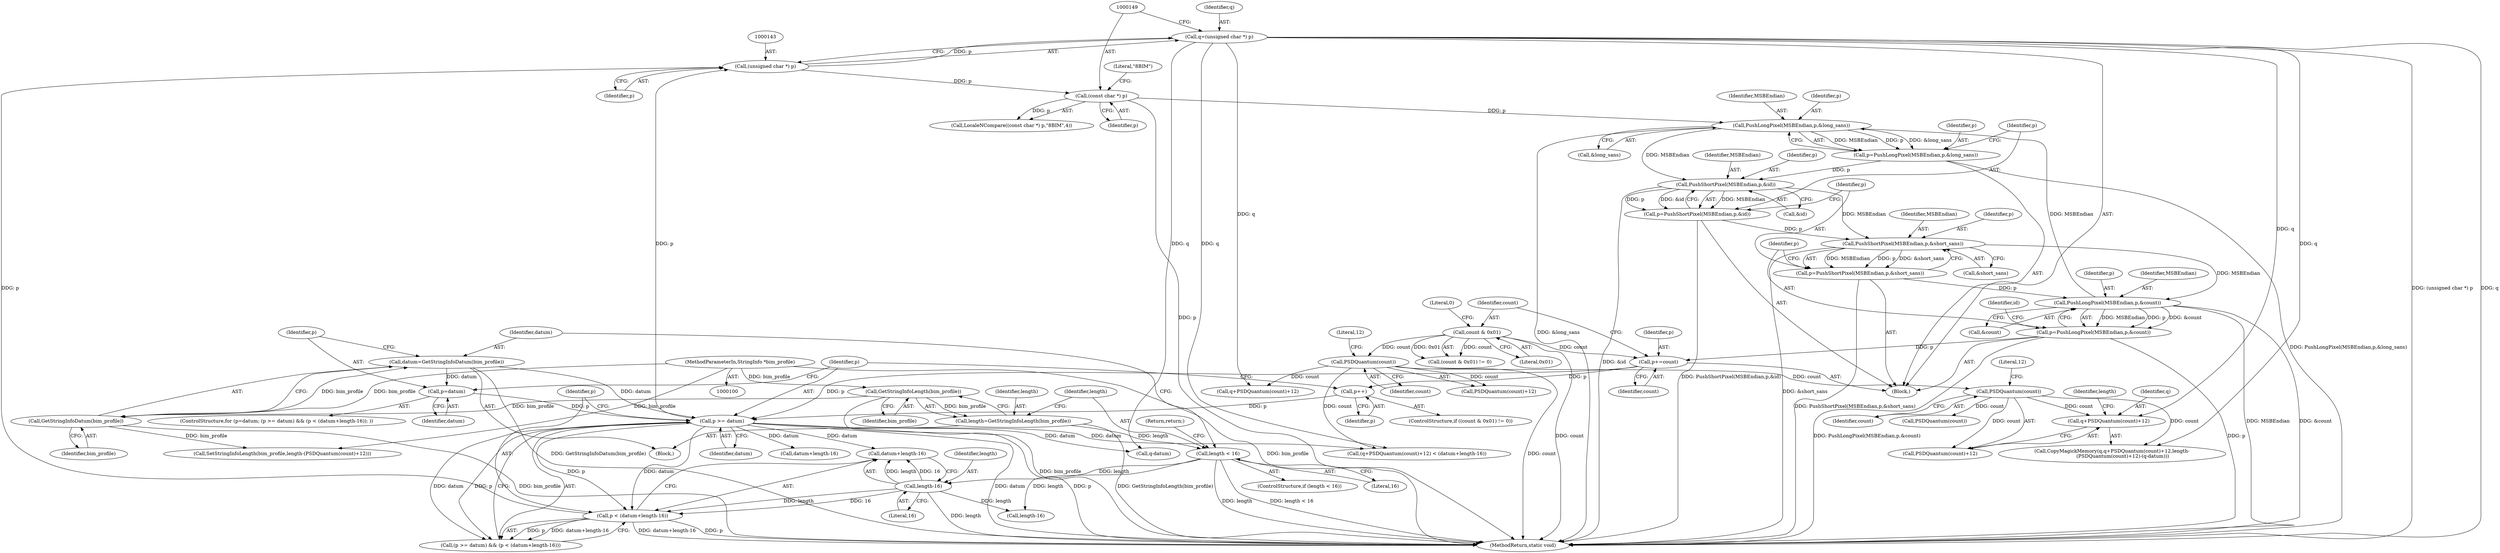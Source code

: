 digraph "0_ImageMagick_53c1dcd34bed85181b901bfce1a2322f85a59472@pointer" {
"1000206" [label="(Call,q+PSDQuantum(count)+12)"];
"1000140" [label="(Call,q=(unsigned char *) p)"];
"1000142" [label="(Call,(unsigned char *) p)"];
"1000131" [label="(Call,p < (datum+length-16))"];
"1000128" [label="(Call,p >= datum)"];
"1000124" [label="(Call,p=datum)"];
"1000119" [label="(Call,datum=GetStringInfoDatum(bim_profile))"];
"1000121" [label="(Call,GetStringInfoDatum(bim_profile))"];
"1000112" [label="(Call,GetStringInfoLength(bim_profile))"];
"1000101" [label="(MethodParameterIn,StringInfo *bim_profile)"];
"1000231" [label="(Call,p+=count)"];
"1000236" [label="(Call,count & 0x01)"];
"1000176" [label="(Call,p=PushLongPixel(MSBEndian,p,&count))"];
"1000178" [label="(Call,PushLongPixel(MSBEndian,p,&count))"];
"1000171" [label="(Call,PushShortPixel(MSBEndian,p,&short_sans))"];
"1000164" [label="(Call,PushShortPixel(MSBEndian,p,&id))"];
"1000157" [label="(Call,PushLongPixel(MSBEndian,p,&long_sans))"];
"1000148" [label="(Call,(const char *) p)"];
"1000155" [label="(Call,p=PushLongPixel(MSBEndian,p,&long_sans))"];
"1000162" [label="(Call,p=PushShortPixel(MSBEndian,p,&id))"];
"1000169" [label="(Call,p=PushShortPixel(MSBEndian,p,&short_sans))"];
"1000240" [label="(Call,p++)"];
"1000135" [label="(Call,length-16)"];
"1000115" [label="(Call,length < 16)"];
"1000110" [label="(Call,length=GetStringInfoLength(bim_profile))"];
"1000209" [label="(Call,PSDQuantum(count))"];
"1000193" [label="(Call,PSDQuantum(count))"];
"1000171" [label="(Call,PushShortPixel(MSBEndian,p,&short_sans))"];
"1000241" [label="(Identifier,p)"];
"1000126" [label="(Identifier,datum)"];
"1000167" [label="(Call,&id)"];
"1000131" [label="(Call,p < (datum+length-16))"];
"1000185" [label="(Identifier,id)"];
"1000236" [label="(Call,count & 0x01)"];
"1000239" [label="(Literal,0)"];
"1000166" [label="(Identifier,p)"];
"1000181" [label="(Call,&count)"];
"1000123" [label="(ControlStructure,for (p=datum; (p >= datum) && (p < (datum+length-16)); ))"];
"1000144" [label="(Identifier,p)"];
"1000159" [label="(Identifier,p)"];
"1000240" [label="(Call,p++)"];
"1000176" [label="(Call,p=PushLongPixel(MSBEndian,p,&count))"];
"1000158" [label="(Identifier,MSBEndian)"];
"1000234" [label="(ControlStructure,if ((count & 0x01) != 0))"];
"1000194" [label="(Identifier,count)"];
"1000189" [label="(Call,(q+PSDQuantum(count)+12) < (datum+length-16))"];
"1000233" [label="(Identifier,count)"];
"1000238" [label="(Literal,0x01)"];
"1000138" [label="(Block,)"];
"1000156" [label="(Identifier,p)"];
"1000180" [label="(Identifier,p)"];
"1000122" [label="(Identifier,bim_profile)"];
"1000242" [label="(MethodReturn,static void)"];
"1000119" [label="(Call,datum=GetStringInfoDatum(bim_profile))"];
"1000237" [label="(Identifier,count)"];
"1000211" [label="(Literal,12)"];
"1000125" [label="(Identifier,p)"];
"1000206" [label="(Call,q+PSDQuantum(count)+12)"];
"1000177" [label="(Identifier,p)"];
"1000213" [label="(Identifier,length)"];
"1000121" [label="(Call,GetStringInfoDatum(bim_profile))"];
"1000209" [label="(Call,PSDQuantum(count))"];
"1000111" [label="(Identifier,length)"];
"1000118" [label="(Return,return;)"];
"1000169" [label="(Call,p=PushShortPixel(MSBEndian,p,&short_sans))"];
"1000216" [label="(Call,PSDQuantum(count))"];
"1000178" [label="(Call,PushLongPixel(MSBEndian,p,&count))"];
"1000142" [label="(Call,(unsigned char *) p)"];
"1000150" [label="(Identifier,p)"];
"1000148" [label="(Call,(const char *) p)"];
"1000135" [label="(Call,length-16)"];
"1000112" [label="(Call,GetStringInfoLength(bim_profile))"];
"1000127" [label="(Call,(p >= datum) && (p < (datum+length-16)))"];
"1000141" [label="(Identifier,q)"];
"1000174" [label="(Call,&short_sans)"];
"1000170" [label="(Identifier,p)"];
"1000232" [label="(Identifier,p)"];
"1000110" [label="(Call,length=GetStringInfoLength(bim_profile))"];
"1000163" [label="(Identifier,p)"];
"1000210" [label="(Identifier,count)"];
"1000128" [label="(Call,p >= datum)"];
"1000179" [label="(Identifier,MSBEndian)"];
"1000195" [label="(Literal,12)"];
"1000113" [label="(Identifier,bim_profile)"];
"1000192" [label="(Call,PSDQuantum(count)+12)"];
"1000173" [label="(Identifier,p)"];
"1000114" [label="(ControlStructure,if (length < 16))"];
"1000193" [label="(Call,PSDQuantum(count))"];
"1000157" [label="(Call,PushLongPixel(MSBEndian,p,&long_sans))"];
"1000129" [label="(Identifier,p)"];
"1000101" [label="(MethodParameterIn,StringInfo *bim_profile)"];
"1000120" [label="(Identifier,datum)"];
"1000231" [label="(Call,p+=count)"];
"1000235" [label="(Call,(count & 0x01) != 0)"];
"1000196" [label="(Call,datum+length-16)"];
"1000130" [label="(Identifier,datum)"];
"1000140" [label="(Call,q=(unsigned char *) p)"];
"1000198" [label="(Call,length-16)"];
"1000219" [label="(Call,q-datum)"];
"1000155" [label="(Call,p=PushLongPixel(MSBEndian,p,&long_sans))"];
"1000204" [label="(Call,CopyMagickMemory(q,q+PSDQuantum(count)+12,length-\n              (PSDQuantum(count)+12)-(q-datum)))"];
"1000172" [label="(Identifier,MSBEndian)"];
"1000165" [label="(Identifier,MSBEndian)"];
"1000162" [label="(Call,p=PushShortPixel(MSBEndian,p,&id))"];
"1000222" [label="(Call,SetStringInfoLength(bim_profile,length-(PSDQuantum(count)+12)))"];
"1000124" [label="(Call,p=datum)"];
"1000136" [label="(Identifier,length)"];
"1000164" [label="(Call,PushShortPixel(MSBEndian,p,&id))"];
"1000147" [label="(Call,LocaleNCompare((const char *) p,\"8BIM\",4))"];
"1000208" [label="(Call,PSDQuantum(count)+12)"];
"1000137" [label="(Literal,16)"];
"1000132" [label="(Identifier,p)"];
"1000115" [label="(Call,length < 16)"];
"1000102" [label="(Block,)"];
"1000116" [label="(Identifier,length)"];
"1000133" [label="(Call,datum+length-16)"];
"1000117" [label="(Literal,16)"];
"1000160" [label="(Call,&long_sans)"];
"1000190" [label="(Call,q+PSDQuantum(count)+12)"];
"1000151" [label="(Literal,\"8BIM\")"];
"1000207" [label="(Identifier,q)"];
"1000206" -> "1000204"  [label="AST: "];
"1000206" -> "1000208"  [label="CFG: "];
"1000207" -> "1000206"  [label="AST: "];
"1000208" -> "1000206"  [label="AST: "];
"1000213" -> "1000206"  [label="CFG: "];
"1000140" -> "1000206"  [label="DDG: q"];
"1000209" -> "1000206"  [label="DDG: count"];
"1000140" -> "1000138"  [label="AST: "];
"1000140" -> "1000142"  [label="CFG: "];
"1000141" -> "1000140"  [label="AST: "];
"1000142" -> "1000140"  [label="AST: "];
"1000149" -> "1000140"  [label="CFG: "];
"1000140" -> "1000242"  [label="DDG: (unsigned char *) p"];
"1000140" -> "1000242"  [label="DDG: q"];
"1000142" -> "1000140"  [label="DDG: p"];
"1000140" -> "1000189"  [label="DDG: q"];
"1000140" -> "1000190"  [label="DDG: q"];
"1000140" -> "1000204"  [label="DDG: q"];
"1000140" -> "1000219"  [label="DDG: q"];
"1000142" -> "1000144"  [label="CFG: "];
"1000143" -> "1000142"  [label="AST: "];
"1000144" -> "1000142"  [label="AST: "];
"1000131" -> "1000142"  [label="DDG: p"];
"1000128" -> "1000142"  [label="DDG: p"];
"1000142" -> "1000148"  [label="DDG: p"];
"1000131" -> "1000127"  [label="AST: "];
"1000131" -> "1000133"  [label="CFG: "];
"1000132" -> "1000131"  [label="AST: "];
"1000133" -> "1000131"  [label="AST: "];
"1000127" -> "1000131"  [label="CFG: "];
"1000131" -> "1000242"  [label="DDG: p"];
"1000131" -> "1000242"  [label="DDG: datum+length-16"];
"1000131" -> "1000127"  [label="DDG: p"];
"1000131" -> "1000127"  [label="DDG: datum+length-16"];
"1000128" -> "1000131"  [label="DDG: p"];
"1000128" -> "1000131"  [label="DDG: datum"];
"1000135" -> "1000131"  [label="DDG: length"];
"1000135" -> "1000131"  [label="DDG: 16"];
"1000128" -> "1000127"  [label="AST: "];
"1000128" -> "1000130"  [label="CFG: "];
"1000129" -> "1000128"  [label="AST: "];
"1000130" -> "1000128"  [label="AST: "];
"1000132" -> "1000128"  [label="CFG: "];
"1000127" -> "1000128"  [label="CFG: "];
"1000128" -> "1000242"  [label="DDG: datum"];
"1000128" -> "1000242"  [label="DDG: p"];
"1000128" -> "1000127"  [label="DDG: p"];
"1000128" -> "1000127"  [label="DDG: datum"];
"1000124" -> "1000128"  [label="DDG: p"];
"1000231" -> "1000128"  [label="DDG: p"];
"1000240" -> "1000128"  [label="DDG: p"];
"1000119" -> "1000128"  [label="DDG: datum"];
"1000128" -> "1000133"  [label="DDG: datum"];
"1000128" -> "1000189"  [label="DDG: datum"];
"1000128" -> "1000196"  [label="DDG: datum"];
"1000128" -> "1000219"  [label="DDG: datum"];
"1000124" -> "1000123"  [label="AST: "];
"1000124" -> "1000126"  [label="CFG: "];
"1000125" -> "1000124"  [label="AST: "];
"1000126" -> "1000124"  [label="AST: "];
"1000129" -> "1000124"  [label="CFG: "];
"1000119" -> "1000124"  [label="DDG: datum"];
"1000119" -> "1000102"  [label="AST: "];
"1000119" -> "1000121"  [label="CFG: "];
"1000120" -> "1000119"  [label="AST: "];
"1000121" -> "1000119"  [label="AST: "];
"1000125" -> "1000119"  [label="CFG: "];
"1000119" -> "1000242"  [label="DDG: GetStringInfoDatum(bim_profile)"];
"1000121" -> "1000119"  [label="DDG: bim_profile"];
"1000121" -> "1000122"  [label="CFG: "];
"1000122" -> "1000121"  [label="AST: "];
"1000121" -> "1000242"  [label="DDG: bim_profile"];
"1000112" -> "1000121"  [label="DDG: bim_profile"];
"1000101" -> "1000121"  [label="DDG: bim_profile"];
"1000121" -> "1000222"  [label="DDG: bim_profile"];
"1000112" -> "1000110"  [label="AST: "];
"1000112" -> "1000113"  [label="CFG: "];
"1000113" -> "1000112"  [label="AST: "];
"1000110" -> "1000112"  [label="CFG: "];
"1000112" -> "1000242"  [label="DDG: bim_profile"];
"1000112" -> "1000110"  [label="DDG: bim_profile"];
"1000101" -> "1000112"  [label="DDG: bim_profile"];
"1000101" -> "1000100"  [label="AST: "];
"1000101" -> "1000242"  [label="DDG: bim_profile"];
"1000101" -> "1000222"  [label="DDG: bim_profile"];
"1000231" -> "1000138"  [label="AST: "];
"1000231" -> "1000233"  [label="CFG: "];
"1000232" -> "1000231"  [label="AST: "];
"1000233" -> "1000231"  [label="AST: "];
"1000237" -> "1000231"  [label="CFG: "];
"1000236" -> "1000231"  [label="DDG: count"];
"1000176" -> "1000231"  [label="DDG: p"];
"1000231" -> "1000240"  [label="DDG: p"];
"1000236" -> "1000235"  [label="AST: "];
"1000236" -> "1000238"  [label="CFG: "];
"1000237" -> "1000236"  [label="AST: "];
"1000238" -> "1000236"  [label="AST: "];
"1000239" -> "1000236"  [label="CFG: "];
"1000236" -> "1000242"  [label="DDG: count"];
"1000236" -> "1000193"  [label="DDG: count"];
"1000236" -> "1000235"  [label="DDG: count"];
"1000236" -> "1000235"  [label="DDG: 0x01"];
"1000176" -> "1000138"  [label="AST: "];
"1000176" -> "1000178"  [label="CFG: "];
"1000177" -> "1000176"  [label="AST: "];
"1000178" -> "1000176"  [label="AST: "];
"1000185" -> "1000176"  [label="CFG: "];
"1000176" -> "1000242"  [label="DDG: PushLongPixel(MSBEndian,p,&count)"];
"1000176" -> "1000242"  [label="DDG: p"];
"1000178" -> "1000176"  [label="DDG: MSBEndian"];
"1000178" -> "1000176"  [label="DDG: p"];
"1000178" -> "1000176"  [label="DDG: &count"];
"1000178" -> "1000181"  [label="CFG: "];
"1000179" -> "1000178"  [label="AST: "];
"1000180" -> "1000178"  [label="AST: "];
"1000181" -> "1000178"  [label="AST: "];
"1000178" -> "1000242"  [label="DDG: MSBEndian"];
"1000178" -> "1000242"  [label="DDG: &count"];
"1000178" -> "1000157"  [label="DDG: MSBEndian"];
"1000171" -> "1000178"  [label="DDG: MSBEndian"];
"1000169" -> "1000178"  [label="DDG: p"];
"1000171" -> "1000169"  [label="AST: "];
"1000171" -> "1000174"  [label="CFG: "];
"1000172" -> "1000171"  [label="AST: "];
"1000173" -> "1000171"  [label="AST: "];
"1000174" -> "1000171"  [label="AST: "];
"1000169" -> "1000171"  [label="CFG: "];
"1000171" -> "1000242"  [label="DDG: &short_sans"];
"1000171" -> "1000169"  [label="DDG: MSBEndian"];
"1000171" -> "1000169"  [label="DDG: p"];
"1000171" -> "1000169"  [label="DDG: &short_sans"];
"1000164" -> "1000171"  [label="DDG: MSBEndian"];
"1000162" -> "1000171"  [label="DDG: p"];
"1000164" -> "1000162"  [label="AST: "];
"1000164" -> "1000167"  [label="CFG: "];
"1000165" -> "1000164"  [label="AST: "];
"1000166" -> "1000164"  [label="AST: "];
"1000167" -> "1000164"  [label="AST: "];
"1000162" -> "1000164"  [label="CFG: "];
"1000164" -> "1000242"  [label="DDG: &id"];
"1000164" -> "1000162"  [label="DDG: MSBEndian"];
"1000164" -> "1000162"  [label="DDG: p"];
"1000164" -> "1000162"  [label="DDG: &id"];
"1000157" -> "1000164"  [label="DDG: MSBEndian"];
"1000155" -> "1000164"  [label="DDG: p"];
"1000157" -> "1000155"  [label="AST: "];
"1000157" -> "1000160"  [label="CFG: "];
"1000158" -> "1000157"  [label="AST: "];
"1000159" -> "1000157"  [label="AST: "];
"1000160" -> "1000157"  [label="AST: "];
"1000155" -> "1000157"  [label="CFG: "];
"1000157" -> "1000242"  [label="DDG: &long_sans"];
"1000157" -> "1000155"  [label="DDG: MSBEndian"];
"1000157" -> "1000155"  [label="DDG: p"];
"1000157" -> "1000155"  [label="DDG: &long_sans"];
"1000148" -> "1000157"  [label="DDG: p"];
"1000148" -> "1000147"  [label="AST: "];
"1000148" -> "1000150"  [label="CFG: "];
"1000149" -> "1000148"  [label="AST: "];
"1000150" -> "1000148"  [label="AST: "];
"1000151" -> "1000148"  [label="CFG: "];
"1000148" -> "1000242"  [label="DDG: p"];
"1000148" -> "1000147"  [label="DDG: p"];
"1000155" -> "1000138"  [label="AST: "];
"1000156" -> "1000155"  [label="AST: "];
"1000163" -> "1000155"  [label="CFG: "];
"1000155" -> "1000242"  [label="DDG: PushLongPixel(MSBEndian,p,&long_sans)"];
"1000162" -> "1000138"  [label="AST: "];
"1000163" -> "1000162"  [label="AST: "];
"1000170" -> "1000162"  [label="CFG: "];
"1000162" -> "1000242"  [label="DDG: PushShortPixel(MSBEndian,p,&id)"];
"1000169" -> "1000138"  [label="AST: "];
"1000170" -> "1000169"  [label="AST: "];
"1000177" -> "1000169"  [label="CFG: "];
"1000169" -> "1000242"  [label="DDG: PushShortPixel(MSBEndian,p,&short_sans)"];
"1000240" -> "1000234"  [label="AST: "];
"1000240" -> "1000241"  [label="CFG: "];
"1000241" -> "1000240"  [label="AST: "];
"1000129" -> "1000240"  [label="CFG: "];
"1000135" -> "1000133"  [label="AST: "];
"1000135" -> "1000137"  [label="CFG: "];
"1000136" -> "1000135"  [label="AST: "];
"1000137" -> "1000135"  [label="AST: "];
"1000133" -> "1000135"  [label="CFG: "];
"1000135" -> "1000242"  [label="DDG: length"];
"1000135" -> "1000133"  [label="DDG: length"];
"1000135" -> "1000133"  [label="DDG: 16"];
"1000115" -> "1000135"  [label="DDG: length"];
"1000135" -> "1000198"  [label="DDG: length"];
"1000115" -> "1000114"  [label="AST: "];
"1000115" -> "1000117"  [label="CFG: "];
"1000116" -> "1000115"  [label="AST: "];
"1000117" -> "1000115"  [label="AST: "];
"1000118" -> "1000115"  [label="CFG: "];
"1000120" -> "1000115"  [label="CFG: "];
"1000115" -> "1000242"  [label="DDG: length < 16"];
"1000115" -> "1000242"  [label="DDG: length"];
"1000110" -> "1000115"  [label="DDG: length"];
"1000115" -> "1000198"  [label="DDG: length"];
"1000110" -> "1000102"  [label="AST: "];
"1000111" -> "1000110"  [label="AST: "];
"1000116" -> "1000110"  [label="CFG: "];
"1000110" -> "1000242"  [label="DDG: GetStringInfoLength(bim_profile)"];
"1000209" -> "1000208"  [label="AST: "];
"1000209" -> "1000210"  [label="CFG: "];
"1000210" -> "1000209"  [label="AST: "];
"1000211" -> "1000209"  [label="CFG: "];
"1000209" -> "1000204"  [label="DDG: count"];
"1000209" -> "1000208"  [label="DDG: count"];
"1000193" -> "1000209"  [label="DDG: count"];
"1000209" -> "1000216"  [label="DDG: count"];
"1000193" -> "1000192"  [label="AST: "];
"1000193" -> "1000194"  [label="CFG: "];
"1000194" -> "1000193"  [label="AST: "];
"1000195" -> "1000193"  [label="CFG: "];
"1000193" -> "1000242"  [label="DDG: count"];
"1000193" -> "1000189"  [label="DDG: count"];
"1000193" -> "1000190"  [label="DDG: count"];
"1000193" -> "1000192"  [label="DDG: count"];
}
